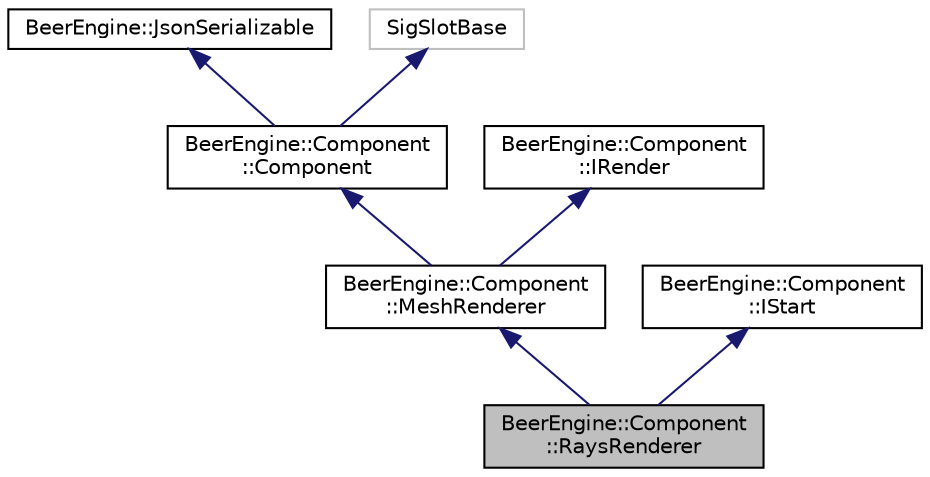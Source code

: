digraph "BeerEngine::Component::RaysRenderer"
{
  edge [fontname="Helvetica",fontsize="10",labelfontname="Helvetica",labelfontsize="10"];
  node [fontname="Helvetica",fontsize="10",shape=record];
  Node0 [label="BeerEngine::Component\l::RaysRenderer",height=0.2,width=0.4,color="black", fillcolor="grey75", style="filled", fontcolor="black"];
  Node1 -> Node0 [dir="back",color="midnightblue",fontsize="10",style="solid",fontname="Helvetica"];
  Node1 [label="BeerEngine::Component\l::MeshRenderer",height=0.2,width=0.4,color="black", fillcolor="white", style="filled",URL="$class_beer_engine_1_1_component_1_1_mesh_renderer.html"];
  Node2 -> Node1 [dir="back",color="midnightblue",fontsize="10",style="solid",fontname="Helvetica"];
  Node2 [label="BeerEngine::Component\l::Component",height=0.2,width=0.4,color="black", fillcolor="white", style="filled",URL="$class_beer_engine_1_1_component_1_1_component.html"];
  Node3 -> Node2 [dir="back",color="midnightblue",fontsize="10",style="solid",fontname="Helvetica"];
  Node3 [label="BeerEngine::JsonSerializable",height=0.2,width=0.4,color="black", fillcolor="white", style="filled",URL="$class_beer_engine_1_1_json_serializable.html"];
  Node4 -> Node2 [dir="back",color="midnightblue",fontsize="10",style="solid",fontname="Helvetica"];
  Node4 [label="SigSlotBase",height=0.2,width=0.4,color="grey75", fillcolor="white", style="filled"];
  Node5 -> Node1 [dir="back",color="midnightblue",fontsize="10",style="solid",fontname="Helvetica"];
  Node5 [label="BeerEngine::Component\l::IRender",height=0.2,width=0.4,color="black", fillcolor="white", style="filled",URL="$class_beer_engine_1_1_component_1_1_i_render.html"];
  Node6 -> Node0 [dir="back",color="midnightblue",fontsize="10",style="solid",fontname="Helvetica"];
  Node6 [label="BeerEngine::Component\l::IStart",height=0.2,width=0.4,color="black", fillcolor="white", style="filled",URL="$class_beer_engine_1_1_component_1_1_i_start.html"];
}
